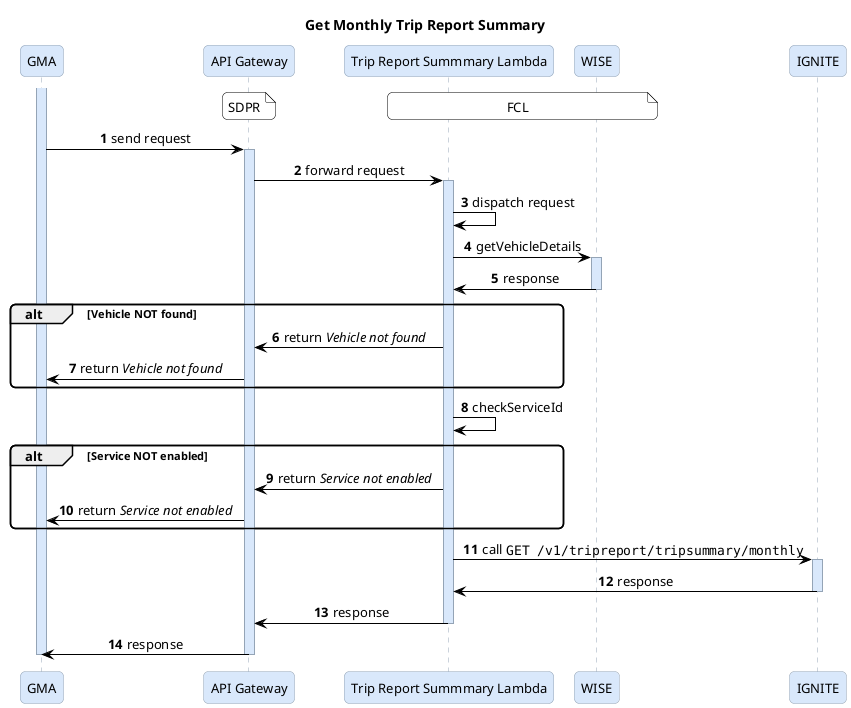 @startuml

title Get Monthly Trip Report Summary

autonumber

skinparam roundcorner 10
skinparam shadowing false
skinparam sequence {
  ArrowColor Black
  LifeLineBorderColor #94a4b6
  LifeLineBackgroundColor #d9e8fb
  ParticipantBorderColor #94a4b6
  ParticipantBackgroundColor #d9e8fb
  ParticipantFontSize 13
  MessageAlign center
  NoteBorderColor blue
}
skinparam Note {
  BorderColor black
  BackgroundColor white
}

participant "GMA" as GMA
participant "API Gateway" as API
participant "Trip Report Summmary Lambda" as Lambda
participant "WISE" as WISE
participant "IGNITE" as IGNITE

note over API: SDPR
/ note over Lambda, WISE: FCL

activate GMA
GMA -> API: send request

activate API
API -> Lambda: forward request

activate Lambda
Lambda -> Lambda: dispatch request

Lambda -> WISE: getVehicleDetails
activate WISE
WISE -> Lambda: response
deactivate WISE

alt Vehicle NOT found
  Lambda -> API: return //Vehicle not found//
  API -> GMA: return //Vehicle not found//
end

Lambda -> Lambda: checkServiceId

alt Service NOT enabled
  Lambda -> API: return //Service not enabled//
  API -> GMA: return //Service not enabled//
end

Lambda -> IGNITE: call ""GET /v1/tripreport/tripsummary/monthly""
activate IGNITE
IGNITE -> Lambda: response
deactivate IGNITE

Lambda -> API: response
deactivate Lambda

API -> GMA: response
deactivate API

deactivate GMA

@enduml